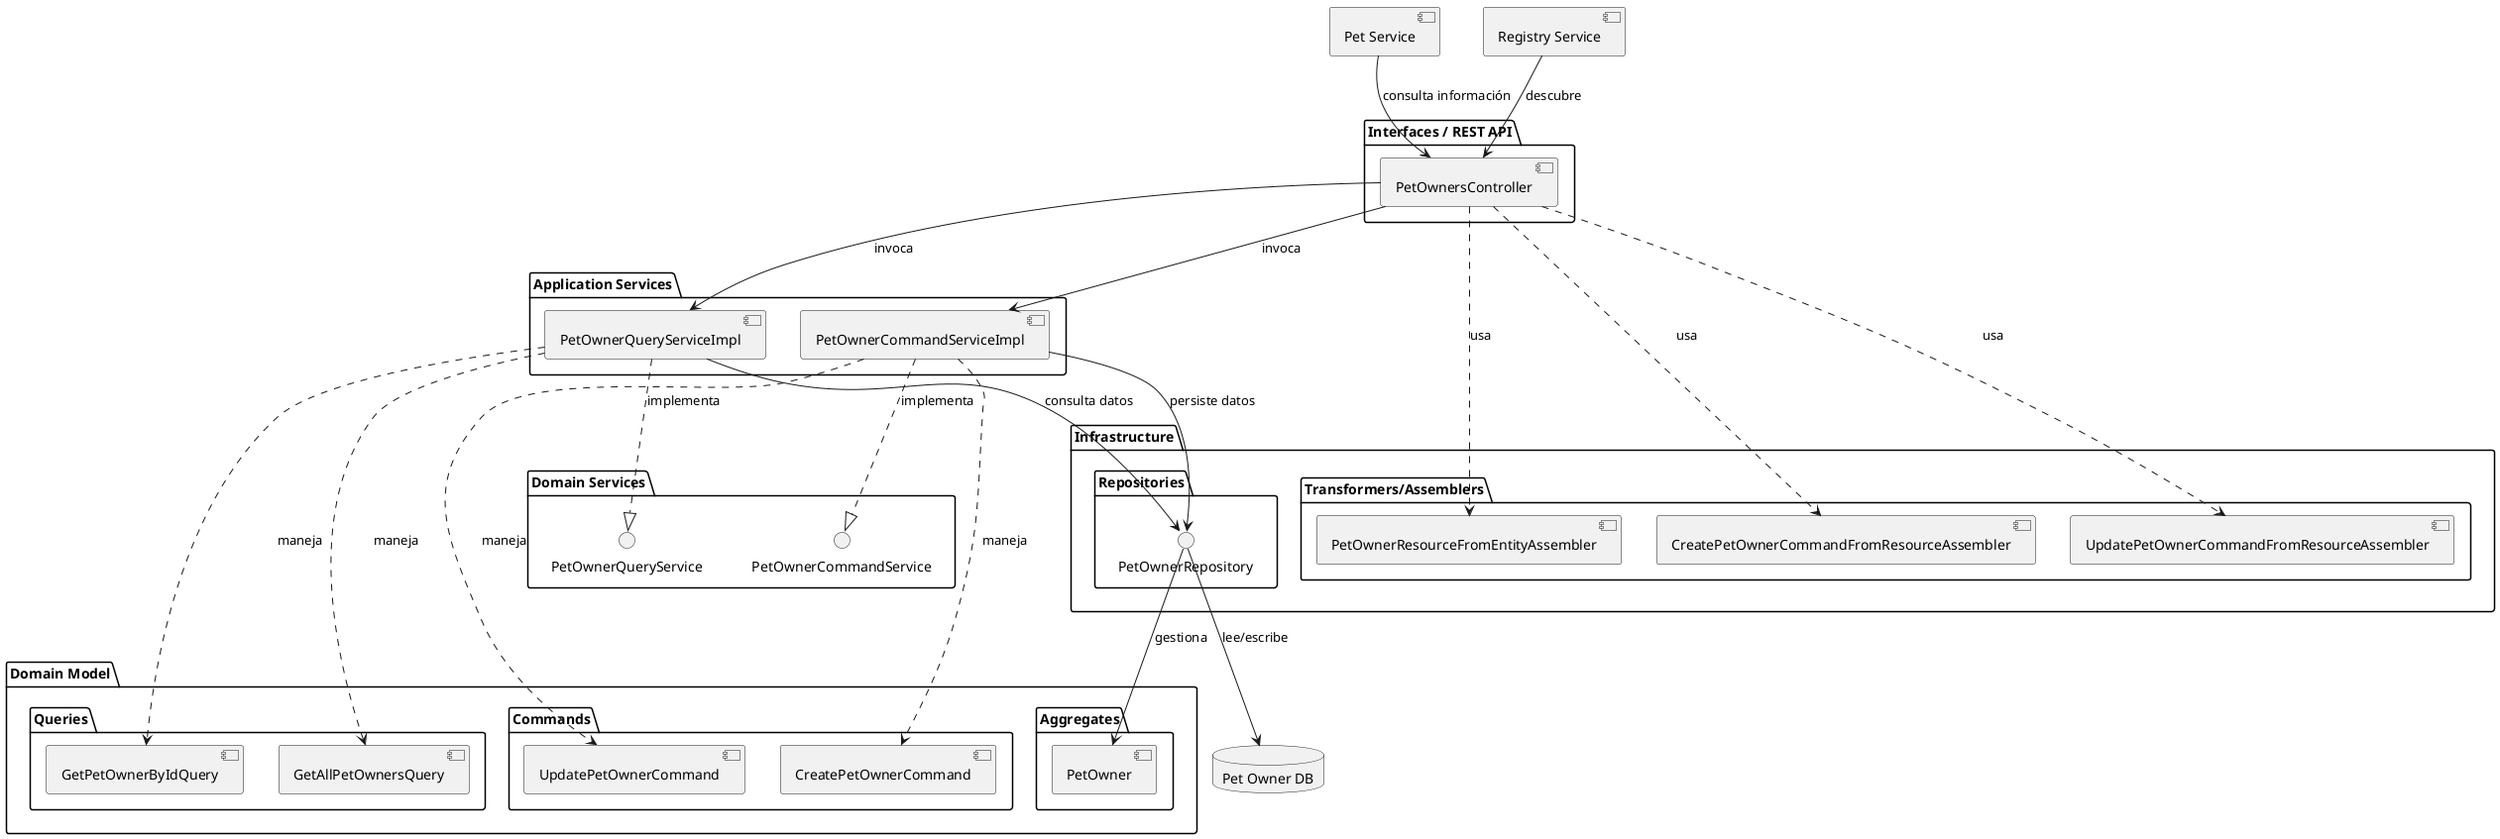 @startuml Pet Owner Service Component Diagram

package "Interfaces / REST API" {
  [PetOwnersController] as controller
}

package "Application Services" {
  [PetOwnerCommandServiceImpl] as commandImpl
  [PetOwnerQueryServiceImpl] as queryImpl
}

package "Domain Services" {
  interface "PetOwnerCommandService" as commandService
  interface "PetOwnerQueryService" as queryService
}

package "Domain Model" {
  package "Aggregates" {
    [PetOwner] as petOwnerEntity
  }

  package "Commands" {
    [CreatePetOwnerCommand] as createCmd
    [UpdatePetOwnerCommand] as updateCmd
  }

  package "Queries" {
    [GetPetOwnerByIdQuery] as getByIdQuery
    [GetAllPetOwnersQuery] as getAllQuery
  }
}

package "Infrastructure" {
  package "Repositories" {
    interface "PetOwnerRepository" as repository
  }

  package "Transformers/Assemblers" {
    [PetOwnerResourceFromEntityAssembler] as resourceAssembler
    [CreatePetOwnerCommandFromResourceAssembler] as createAssembler
    [UpdatePetOwnerCommandFromResourceAssembler] as updateAssembler
  }
}

database "Pet Owner DB" as db

' External Services
[Pet Service] as petService
[Registry Service] as registryService

' Relaciones internas
controller --> commandImpl : invoca
controller --> queryImpl : invoca

commandImpl ..|> commandService : implementa
queryImpl ..|> queryService : implementa

controller ..> resourceAssembler : usa
controller ..> createAssembler : usa
controller ..> updateAssembler : usa

commandImpl --> repository : persiste datos
queryImpl --> repository : consulta datos

repository --> petOwnerEntity : gestiona

commandImpl ..> createCmd : maneja
commandImpl ..> updateCmd : maneja

queryImpl ..> getByIdQuery : maneja
queryImpl ..> getAllQuery : maneja

' Relaciones externas
repository --> db : lee/escribe
registryService --> controller : descubre
petService --> controller : consulta información

@enduml